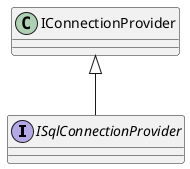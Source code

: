 @startuml
interface ISqlConnectionProvider {
}
IConnectionProvider <|-- ISqlConnectionProvider
@enduml
